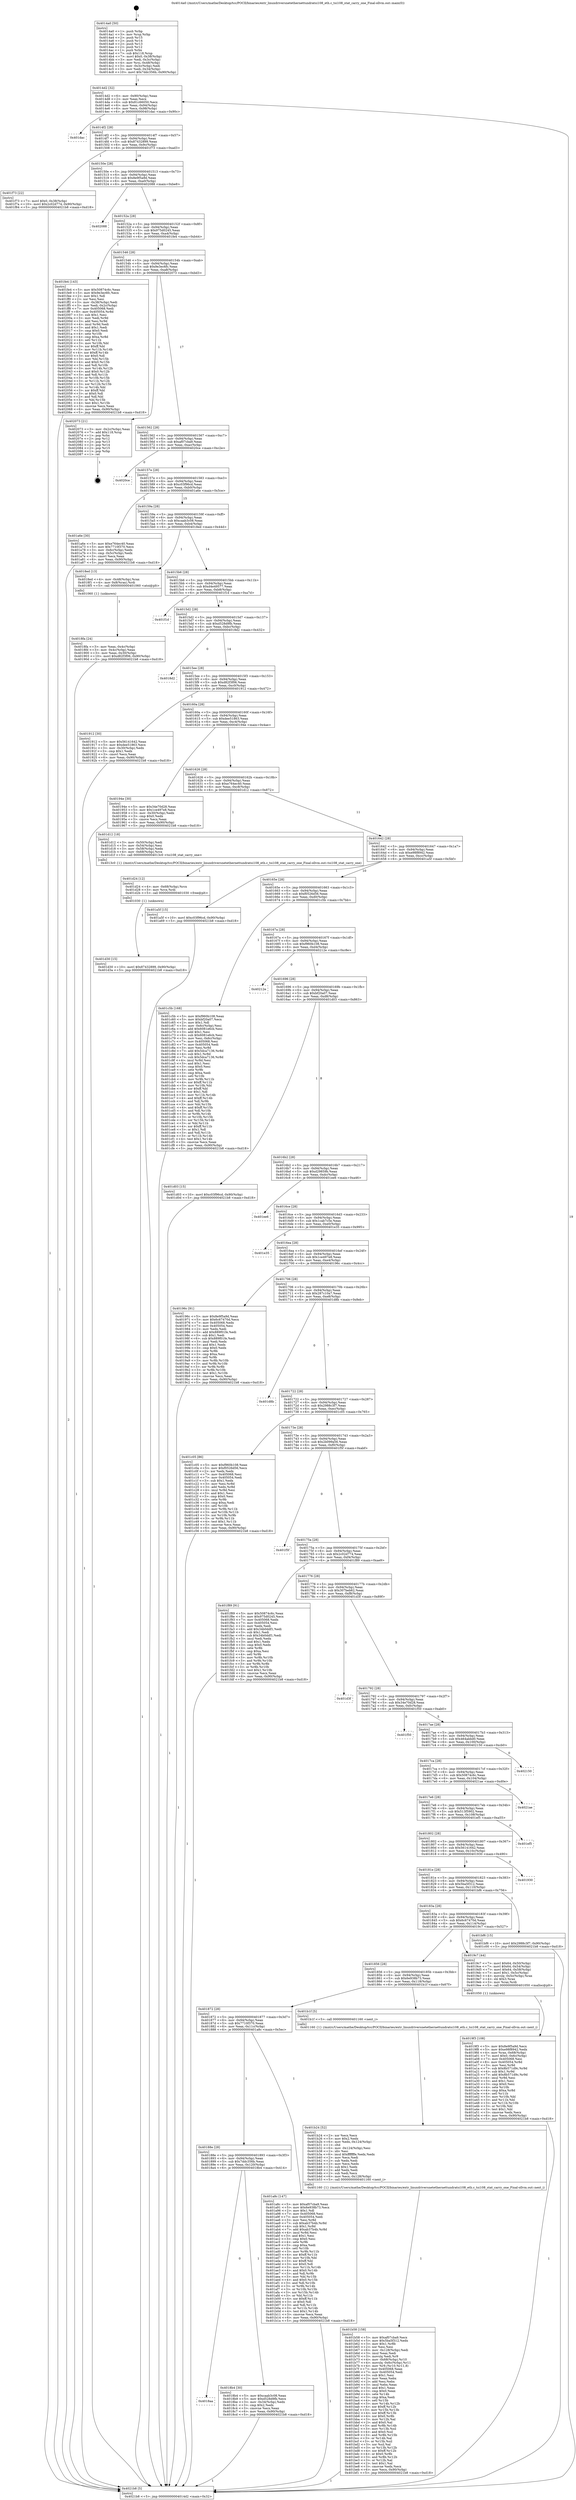 digraph "0x4014a0" {
  label = "0x4014a0 (/mnt/c/Users/mathe/Desktop/tcc/POCII/binaries/extr_linuxdriversnetethernettundratsi108_eth.c_tsi108_stat_carry_one_Final-ollvm.out::main(0))"
  labelloc = "t"
  node[shape=record]

  Entry [label="",width=0.3,height=0.3,shape=circle,fillcolor=black,style=filled]
  "0x4014d2" [label="{
     0x4014d2 [32]\l
     | [instrs]\l
     &nbsp;&nbsp;0x4014d2 \<+6\>: mov -0x90(%rbp),%eax\l
     &nbsp;&nbsp;0x4014d8 \<+2\>: mov %eax,%ecx\l
     &nbsp;&nbsp;0x4014da \<+6\>: sub $0x81c66050,%ecx\l
     &nbsp;&nbsp;0x4014e0 \<+6\>: mov %eax,-0x94(%rbp)\l
     &nbsp;&nbsp;0x4014e6 \<+6\>: mov %ecx,-0x98(%rbp)\l
     &nbsp;&nbsp;0x4014ec \<+6\>: je 0000000000401dac \<main+0x90c\>\l
  }"]
  "0x401dac" [label="{
     0x401dac\l
  }", style=dashed]
  "0x4014f2" [label="{
     0x4014f2 [28]\l
     | [instrs]\l
     &nbsp;&nbsp;0x4014f2 \<+5\>: jmp 00000000004014f7 \<main+0x57\>\l
     &nbsp;&nbsp;0x4014f7 \<+6\>: mov -0x94(%rbp),%eax\l
     &nbsp;&nbsp;0x4014fd \<+5\>: sub $0x87432899,%eax\l
     &nbsp;&nbsp;0x401502 \<+6\>: mov %eax,-0x9c(%rbp)\l
     &nbsp;&nbsp;0x401508 \<+6\>: je 0000000000401f73 \<main+0xad3\>\l
  }"]
  Exit [label="",width=0.3,height=0.3,shape=circle,fillcolor=black,style=filled,peripheries=2]
  "0x401f73" [label="{
     0x401f73 [22]\l
     | [instrs]\l
     &nbsp;&nbsp;0x401f73 \<+7\>: movl $0x0,-0x38(%rbp)\l
     &nbsp;&nbsp;0x401f7a \<+10\>: movl $0x2c02d774,-0x90(%rbp)\l
     &nbsp;&nbsp;0x401f84 \<+5\>: jmp 00000000004021b8 \<main+0xd18\>\l
  }"]
  "0x40150e" [label="{
     0x40150e [28]\l
     | [instrs]\l
     &nbsp;&nbsp;0x40150e \<+5\>: jmp 0000000000401513 \<main+0x73\>\l
     &nbsp;&nbsp;0x401513 \<+6\>: mov -0x94(%rbp),%eax\l
     &nbsp;&nbsp;0x401519 \<+5\>: sub $0x8e9f5a9d,%eax\l
     &nbsp;&nbsp;0x40151e \<+6\>: mov %eax,-0xa0(%rbp)\l
     &nbsp;&nbsp;0x401524 \<+6\>: je 0000000000402088 \<main+0xbe8\>\l
  }"]
  "0x401d30" [label="{
     0x401d30 [15]\l
     | [instrs]\l
     &nbsp;&nbsp;0x401d30 \<+10\>: movl $0x87432899,-0x90(%rbp)\l
     &nbsp;&nbsp;0x401d3a \<+5\>: jmp 00000000004021b8 \<main+0xd18\>\l
  }"]
  "0x402088" [label="{
     0x402088\l
  }", style=dashed]
  "0x40152a" [label="{
     0x40152a [28]\l
     | [instrs]\l
     &nbsp;&nbsp;0x40152a \<+5\>: jmp 000000000040152f \<main+0x8f\>\l
     &nbsp;&nbsp;0x40152f \<+6\>: mov -0x94(%rbp),%eax\l
     &nbsp;&nbsp;0x401535 \<+5\>: sub $0x975d0245,%eax\l
     &nbsp;&nbsp;0x40153a \<+6\>: mov %eax,-0xa4(%rbp)\l
     &nbsp;&nbsp;0x401540 \<+6\>: je 0000000000401fe4 \<main+0xb44\>\l
  }"]
  "0x401d24" [label="{
     0x401d24 [12]\l
     | [instrs]\l
     &nbsp;&nbsp;0x401d24 \<+4\>: mov -0x68(%rbp),%rcx\l
     &nbsp;&nbsp;0x401d28 \<+3\>: mov %rcx,%rdi\l
     &nbsp;&nbsp;0x401d2b \<+5\>: call 0000000000401030 \<free@plt\>\l
     | [calls]\l
     &nbsp;&nbsp;0x401030 \{1\} (unknown)\l
  }"]
  "0x401fe4" [label="{
     0x401fe4 [143]\l
     | [instrs]\l
     &nbsp;&nbsp;0x401fe4 \<+5\>: mov $0x50874c6c,%eax\l
     &nbsp;&nbsp;0x401fe9 \<+5\>: mov $0x9e3ec6fc,%ecx\l
     &nbsp;&nbsp;0x401fee \<+2\>: mov $0x1,%dl\l
     &nbsp;&nbsp;0x401ff0 \<+2\>: xor %esi,%esi\l
     &nbsp;&nbsp;0x401ff2 \<+3\>: mov -0x38(%rbp),%edi\l
     &nbsp;&nbsp;0x401ff5 \<+3\>: mov %edi,-0x2c(%rbp)\l
     &nbsp;&nbsp;0x401ff8 \<+7\>: mov 0x405068,%edi\l
     &nbsp;&nbsp;0x401fff \<+8\>: mov 0x405054,%r8d\l
     &nbsp;&nbsp;0x402007 \<+3\>: sub $0x1,%esi\l
     &nbsp;&nbsp;0x40200a \<+3\>: mov %edi,%r9d\l
     &nbsp;&nbsp;0x40200d \<+3\>: add %esi,%r9d\l
     &nbsp;&nbsp;0x402010 \<+4\>: imul %r9d,%edi\l
     &nbsp;&nbsp;0x402014 \<+3\>: and $0x1,%edi\l
     &nbsp;&nbsp;0x402017 \<+3\>: cmp $0x0,%edi\l
     &nbsp;&nbsp;0x40201a \<+4\>: sete %r10b\l
     &nbsp;&nbsp;0x40201e \<+4\>: cmp $0xa,%r8d\l
     &nbsp;&nbsp;0x402022 \<+4\>: setl %r11b\l
     &nbsp;&nbsp;0x402026 \<+3\>: mov %r10b,%bl\l
     &nbsp;&nbsp;0x402029 \<+3\>: xor $0xff,%bl\l
     &nbsp;&nbsp;0x40202c \<+3\>: mov %r11b,%r14b\l
     &nbsp;&nbsp;0x40202f \<+4\>: xor $0xff,%r14b\l
     &nbsp;&nbsp;0x402033 \<+3\>: xor $0x0,%dl\l
     &nbsp;&nbsp;0x402036 \<+3\>: mov %bl,%r15b\l
     &nbsp;&nbsp;0x402039 \<+4\>: and $0x0,%r15b\l
     &nbsp;&nbsp;0x40203d \<+3\>: and %dl,%r10b\l
     &nbsp;&nbsp;0x402040 \<+3\>: mov %r14b,%r12b\l
     &nbsp;&nbsp;0x402043 \<+4\>: and $0x0,%r12b\l
     &nbsp;&nbsp;0x402047 \<+3\>: and %dl,%r11b\l
     &nbsp;&nbsp;0x40204a \<+3\>: or %r10b,%r15b\l
     &nbsp;&nbsp;0x40204d \<+3\>: or %r11b,%r12b\l
     &nbsp;&nbsp;0x402050 \<+3\>: xor %r12b,%r15b\l
     &nbsp;&nbsp;0x402053 \<+3\>: or %r14b,%bl\l
     &nbsp;&nbsp;0x402056 \<+3\>: xor $0xff,%bl\l
     &nbsp;&nbsp;0x402059 \<+3\>: or $0x0,%dl\l
     &nbsp;&nbsp;0x40205c \<+2\>: and %dl,%bl\l
     &nbsp;&nbsp;0x40205e \<+3\>: or %bl,%r15b\l
     &nbsp;&nbsp;0x402061 \<+4\>: test $0x1,%r15b\l
     &nbsp;&nbsp;0x402065 \<+3\>: cmovne %ecx,%eax\l
     &nbsp;&nbsp;0x402068 \<+6\>: mov %eax,-0x90(%rbp)\l
     &nbsp;&nbsp;0x40206e \<+5\>: jmp 00000000004021b8 \<main+0xd18\>\l
  }"]
  "0x401546" [label="{
     0x401546 [28]\l
     | [instrs]\l
     &nbsp;&nbsp;0x401546 \<+5\>: jmp 000000000040154b \<main+0xab\>\l
     &nbsp;&nbsp;0x40154b \<+6\>: mov -0x94(%rbp),%eax\l
     &nbsp;&nbsp;0x401551 \<+5\>: sub $0x9e3ec6fc,%eax\l
     &nbsp;&nbsp;0x401556 \<+6\>: mov %eax,-0xa8(%rbp)\l
     &nbsp;&nbsp;0x40155c \<+6\>: je 0000000000402073 \<main+0xbd3\>\l
  }"]
  "0x401b58" [label="{
     0x401b58 [158]\l
     | [instrs]\l
     &nbsp;&nbsp;0x401b58 \<+5\>: mov $0xaf07cba9,%ecx\l
     &nbsp;&nbsp;0x401b5d \<+5\>: mov $0x5ba5f312,%edx\l
     &nbsp;&nbsp;0x401b62 \<+3\>: mov $0x1,%r8b\l
     &nbsp;&nbsp;0x401b65 \<+2\>: xor %esi,%esi\l
     &nbsp;&nbsp;0x401b67 \<+6\>: mov -0x128(%rbp),%edi\l
     &nbsp;&nbsp;0x401b6d \<+3\>: imul %eax,%edi\l
     &nbsp;&nbsp;0x401b70 \<+3\>: movslq %edi,%r9\l
     &nbsp;&nbsp;0x401b73 \<+4\>: mov -0x68(%rbp),%r10\l
     &nbsp;&nbsp;0x401b77 \<+4\>: movslq -0x6c(%rbp),%r11\l
     &nbsp;&nbsp;0x401b7b \<+4\>: mov %r9,(%r10,%r11,8)\l
     &nbsp;&nbsp;0x401b7f \<+7\>: mov 0x405068,%eax\l
     &nbsp;&nbsp;0x401b86 \<+7\>: mov 0x405054,%edi\l
     &nbsp;&nbsp;0x401b8d \<+3\>: sub $0x1,%esi\l
     &nbsp;&nbsp;0x401b90 \<+2\>: mov %eax,%ebx\l
     &nbsp;&nbsp;0x401b92 \<+2\>: add %esi,%ebx\l
     &nbsp;&nbsp;0x401b94 \<+3\>: imul %ebx,%eax\l
     &nbsp;&nbsp;0x401b97 \<+3\>: and $0x1,%eax\l
     &nbsp;&nbsp;0x401b9a \<+3\>: cmp $0x0,%eax\l
     &nbsp;&nbsp;0x401b9d \<+4\>: sete %r14b\l
     &nbsp;&nbsp;0x401ba1 \<+3\>: cmp $0xa,%edi\l
     &nbsp;&nbsp;0x401ba4 \<+4\>: setl %r15b\l
     &nbsp;&nbsp;0x401ba8 \<+3\>: mov %r14b,%r12b\l
     &nbsp;&nbsp;0x401bab \<+4\>: xor $0xff,%r12b\l
     &nbsp;&nbsp;0x401baf \<+3\>: mov %r15b,%r13b\l
     &nbsp;&nbsp;0x401bb2 \<+4\>: xor $0xff,%r13b\l
     &nbsp;&nbsp;0x401bb6 \<+4\>: xor $0x0,%r8b\l
     &nbsp;&nbsp;0x401bba \<+3\>: mov %r12b,%al\l
     &nbsp;&nbsp;0x401bbd \<+2\>: and $0x0,%al\l
     &nbsp;&nbsp;0x401bbf \<+3\>: and %r8b,%r14b\l
     &nbsp;&nbsp;0x401bc2 \<+3\>: mov %r13b,%sil\l
     &nbsp;&nbsp;0x401bc5 \<+4\>: and $0x0,%sil\l
     &nbsp;&nbsp;0x401bc9 \<+3\>: and %r8b,%r15b\l
     &nbsp;&nbsp;0x401bcc \<+3\>: or %r14b,%al\l
     &nbsp;&nbsp;0x401bcf \<+3\>: or %r15b,%sil\l
     &nbsp;&nbsp;0x401bd2 \<+3\>: xor %sil,%al\l
     &nbsp;&nbsp;0x401bd5 \<+3\>: or %r13b,%r12b\l
     &nbsp;&nbsp;0x401bd8 \<+4\>: xor $0xff,%r12b\l
     &nbsp;&nbsp;0x401bdc \<+4\>: or $0x0,%r8b\l
     &nbsp;&nbsp;0x401be0 \<+3\>: and %r8b,%r12b\l
     &nbsp;&nbsp;0x401be3 \<+3\>: or %r12b,%al\l
     &nbsp;&nbsp;0x401be6 \<+2\>: test $0x1,%al\l
     &nbsp;&nbsp;0x401be8 \<+3\>: cmovne %edx,%ecx\l
     &nbsp;&nbsp;0x401beb \<+6\>: mov %ecx,-0x90(%rbp)\l
     &nbsp;&nbsp;0x401bf1 \<+5\>: jmp 00000000004021b8 \<main+0xd18\>\l
  }"]
  "0x402073" [label="{
     0x402073 [21]\l
     | [instrs]\l
     &nbsp;&nbsp;0x402073 \<+3\>: mov -0x2c(%rbp),%eax\l
     &nbsp;&nbsp;0x402076 \<+7\>: add $0x118,%rsp\l
     &nbsp;&nbsp;0x40207d \<+1\>: pop %rbx\l
     &nbsp;&nbsp;0x40207e \<+2\>: pop %r12\l
     &nbsp;&nbsp;0x402080 \<+2\>: pop %r13\l
     &nbsp;&nbsp;0x402082 \<+2\>: pop %r14\l
     &nbsp;&nbsp;0x402084 \<+2\>: pop %r15\l
     &nbsp;&nbsp;0x402086 \<+1\>: pop %rbp\l
     &nbsp;&nbsp;0x402087 \<+1\>: ret\l
  }"]
  "0x401562" [label="{
     0x401562 [28]\l
     | [instrs]\l
     &nbsp;&nbsp;0x401562 \<+5\>: jmp 0000000000401567 \<main+0xc7\>\l
     &nbsp;&nbsp;0x401567 \<+6\>: mov -0x94(%rbp),%eax\l
     &nbsp;&nbsp;0x40156d \<+5\>: sub $0xaf07cba9,%eax\l
     &nbsp;&nbsp;0x401572 \<+6\>: mov %eax,-0xac(%rbp)\l
     &nbsp;&nbsp;0x401578 \<+6\>: je 00000000004020ce \<main+0xc2e\>\l
  }"]
  "0x401b24" [label="{
     0x401b24 [52]\l
     | [instrs]\l
     &nbsp;&nbsp;0x401b24 \<+2\>: xor %ecx,%ecx\l
     &nbsp;&nbsp;0x401b26 \<+5\>: mov $0x2,%edx\l
     &nbsp;&nbsp;0x401b2b \<+6\>: mov %edx,-0x124(%rbp)\l
     &nbsp;&nbsp;0x401b31 \<+1\>: cltd\l
     &nbsp;&nbsp;0x401b32 \<+6\>: mov -0x124(%rbp),%esi\l
     &nbsp;&nbsp;0x401b38 \<+2\>: idiv %esi\l
     &nbsp;&nbsp;0x401b3a \<+6\>: imul $0xfffffffe,%edx,%edx\l
     &nbsp;&nbsp;0x401b40 \<+2\>: mov %ecx,%edi\l
     &nbsp;&nbsp;0x401b42 \<+2\>: sub %edx,%edi\l
     &nbsp;&nbsp;0x401b44 \<+2\>: mov %ecx,%edx\l
     &nbsp;&nbsp;0x401b46 \<+3\>: sub $0x1,%edx\l
     &nbsp;&nbsp;0x401b49 \<+2\>: add %edx,%edi\l
     &nbsp;&nbsp;0x401b4b \<+2\>: sub %edi,%ecx\l
     &nbsp;&nbsp;0x401b4d \<+6\>: mov %ecx,-0x128(%rbp)\l
     &nbsp;&nbsp;0x401b53 \<+5\>: call 0000000000401160 \<next_i\>\l
     | [calls]\l
     &nbsp;&nbsp;0x401160 \{1\} (/mnt/c/Users/mathe/Desktop/tcc/POCII/binaries/extr_linuxdriversnetethernettundratsi108_eth.c_tsi108_stat_carry_one_Final-ollvm.out::next_i)\l
  }"]
  "0x4020ce" [label="{
     0x4020ce\l
  }", style=dashed]
  "0x40157e" [label="{
     0x40157e [28]\l
     | [instrs]\l
     &nbsp;&nbsp;0x40157e \<+5\>: jmp 0000000000401583 \<main+0xe3\>\l
     &nbsp;&nbsp;0x401583 \<+6\>: mov -0x94(%rbp),%eax\l
     &nbsp;&nbsp;0x401589 \<+5\>: sub $0xc03f96cd,%eax\l
     &nbsp;&nbsp;0x40158e \<+6\>: mov %eax,-0xb0(%rbp)\l
     &nbsp;&nbsp;0x401594 \<+6\>: je 0000000000401a6e \<main+0x5ce\>\l
  }"]
  "0x4019f3" [label="{
     0x4019f3 [108]\l
     | [instrs]\l
     &nbsp;&nbsp;0x4019f3 \<+5\>: mov $0x8e9f5a9d,%ecx\l
     &nbsp;&nbsp;0x4019f8 \<+5\>: mov $0xe98f8942,%edx\l
     &nbsp;&nbsp;0x4019fd \<+4\>: mov %rax,-0x68(%rbp)\l
     &nbsp;&nbsp;0x401a01 \<+7\>: movl $0x0,-0x6c(%rbp)\l
     &nbsp;&nbsp;0x401a08 \<+7\>: mov 0x405068,%esi\l
     &nbsp;&nbsp;0x401a0f \<+8\>: mov 0x405054,%r8d\l
     &nbsp;&nbsp;0x401a17 \<+3\>: mov %esi,%r9d\l
     &nbsp;&nbsp;0x401a1a \<+7\>: sub $0x8b571d9c,%r9d\l
     &nbsp;&nbsp;0x401a21 \<+4\>: sub $0x1,%r9d\l
     &nbsp;&nbsp;0x401a25 \<+7\>: add $0x8b571d9c,%r9d\l
     &nbsp;&nbsp;0x401a2c \<+4\>: imul %r9d,%esi\l
     &nbsp;&nbsp;0x401a30 \<+3\>: and $0x1,%esi\l
     &nbsp;&nbsp;0x401a33 \<+3\>: cmp $0x0,%esi\l
     &nbsp;&nbsp;0x401a36 \<+4\>: sete %r10b\l
     &nbsp;&nbsp;0x401a3a \<+4\>: cmp $0xa,%r8d\l
     &nbsp;&nbsp;0x401a3e \<+4\>: setl %r11b\l
     &nbsp;&nbsp;0x401a42 \<+3\>: mov %r10b,%bl\l
     &nbsp;&nbsp;0x401a45 \<+3\>: and %r11b,%bl\l
     &nbsp;&nbsp;0x401a48 \<+3\>: xor %r11b,%r10b\l
     &nbsp;&nbsp;0x401a4b \<+3\>: or %r10b,%bl\l
     &nbsp;&nbsp;0x401a4e \<+3\>: test $0x1,%bl\l
     &nbsp;&nbsp;0x401a51 \<+3\>: cmovne %edx,%ecx\l
     &nbsp;&nbsp;0x401a54 \<+6\>: mov %ecx,-0x90(%rbp)\l
     &nbsp;&nbsp;0x401a5a \<+5\>: jmp 00000000004021b8 \<main+0xd18\>\l
  }"]
  "0x401a6e" [label="{
     0x401a6e [30]\l
     | [instrs]\l
     &nbsp;&nbsp;0x401a6e \<+5\>: mov $0xe764ec40,%eax\l
     &nbsp;&nbsp;0x401a73 \<+5\>: mov $0x7710f370,%ecx\l
     &nbsp;&nbsp;0x401a78 \<+3\>: mov -0x6c(%rbp),%edx\l
     &nbsp;&nbsp;0x401a7b \<+3\>: cmp -0x5c(%rbp),%edx\l
     &nbsp;&nbsp;0x401a7e \<+3\>: cmovl %ecx,%eax\l
     &nbsp;&nbsp;0x401a81 \<+6\>: mov %eax,-0x90(%rbp)\l
     &nbsp;&nbsp;0x401a87 \<+5\>: jmp 00000000004021b8 \<main+0xd18\>\l
  }"]
  "0x40159a" [label="{
     0x40159a [28]\l
     | [instrs]\l
     &nbsp;&nbsp;0x40159a \<+5\>: jmp 000000000040159f \<main+0xff\>\l
     &nbsp;&nbsp;0x40159f \<+6\>: mov -0x94(%rbp),%eax\l
     &nbsp;&nbsp;0x4015a5 \<+5\>: sub $0xcaab3c08,%eax\l
     &nbsp;&nbsp;0x4015aa \<+6\>: mov %eax,-0xb4(%rbp)\l
     &nbsp;&nbsp;0x4015b0 \<+6\>: je 00000000004018ed \<main+0x44d\>\l
  }"]
  "0x4018fa" [label="{
     0x4018fa [24]\l
     | [instrs]\l
     &nbsp;&nbsp;0x4018fa \<+3\>: mov %eax,-0x4c(%rbp)\l
     &nbsp;&nbsp;0x4018fd \<+3\>: mov -0x4c(%rbp),%eax\l
     &nbsp;&nbsp;0x401900 \<+3\>: mov %eax,-0x30(%rbp)\l
     &nbsp;&nbsp;0x401903 \<+10\>: movl $0xd82f3f06,-0x90(%rbp)\l
     &nbsp;&nbsp;0x40190d \<+5\>: jmp 00000000004021b8 \<main+0xd18\>\l
  }"]
  "0x4018ed" [label="{
     0x4018ed [13]\l
     | [instrs]\l
     &nbsp;&nbsp;0x4018ed \<+4\>: mov -0x48(%rbp),%rax\l
     &nbsp;&nbsp;0x4018f1 \<+4\>: mov 0x8(%rax),%rdi\l
     &nbsp;&nbsp;0x4018f5 \<+5\>: call 0000000000401060 \<atoi@plt\>\l
     | [calls]\l
     &nbsp;&nbsp;0x401060 \{1\} (unknown)\l
  }"]
  "0x4015b6" [label="{
     0x4015b6 [28]\l
     | [instrs]\l
     &nbsp;&nbsp;0x4015b6 \<+5\>: jmp 00000000004015bb \<main+0x11b\>\l
     &nbsp;&nbsp;0x4015bb \<+6\>: mov -0x94(%rbp),%eax\l
     &nbsp;&nbsp;0x4015c1 \<+5\>: sub $0xd4e49577,%eax\l
     &nbsp;&nbsp;0x4015c6 \<+6\>: mov %eax,-0xb8(%rbp)\l
     &nbsp;&nbsp;0x4015cc \<+6\>: je 0000000000401f1d \<main+0xa7d\>\l
  }"]
  "0x4014a0" [label="{
     0x4014a0 [50]\l
     | [instrs]\l
     &nbsp;&nbsp;0x4014a0 \<+1\>: push %rbp\l
     &nbsp;&nbsp;0x4014a1 \<+3\>: mov %rsp,%rbp\l
     &nbsp;&nbsp;0x4014a4 \<+2\>: push %r15\l
     &nbsp;&nbsp;0x4014a6 \<+2\>: push %r14\l
     &nbsp;&nbsp;0x4014a8 \<+2\>: push %r13\l
     &nbsp;&nbsp;0x4014aa \<+2\>: push %r12\l
     &nbsp;&nbsp;0x4014ac \<+1\>: push %rbx\l
     &nbsp;&nbsp;0x4014ad \<+7\>: sub $0x118,%rsp\l
     &nbsp;&nbsp;0x4014b4 \<+7\>: movl $0x0,-0x38(%rbp)\l
     &nbsp;&nbsp;0x4014bb \<+3\>: mov %edi,-0x3c(%rbp)\l
     &nbsp;&nbsp;0x4014be \<+4\>: mov %rsi,-0x48(%rbp)\l
     &nbsp;&nbsp;0x4014c2 \<+3\>: mov -0x3c(%rbp),%edi\l
     &nbsp;&nbsp;0x4014c5 \<+3\>: mov %edi,-0x34(%rbp)\l
     &nbsp;&nbsp;0x4014c8 \<+10\>: movl $0x7ddc356b,-0x90(%rbp)\l
  }"]
  "0x401f1d" [label="{
     0x401f1d\l
  }", style=dashed]
  "0x4015d2" [label="{
     0x4015d2 [28]\l
     | [instrs]\l
     &nbsp;&nbsp;0x4015d2 \<+5\>: jmp 00000000004015d7 \<main+0x137\>\l
     &nbsp;&nbsp;0x4015d7 \<+6\>: mov -0x94(%rbp),%eax\l
     &nbsp;&nbsp;0x4015dd \<+5\>: sub $0xd528d9fb,%eax\l
     &nbsp;&nbsp;0x4015e2 \<+6\>: mov %eax,-0xbc(%rbp)\l
     &nbsp;&nbsp;0x4015e8 \<+6\>: je 00000000004018d2 \<main+0x432\>\l
  }"]
  "0x4021b8" [label="{
     0x4021b8 [5]\l
     | [instrs]\l
     &nbsp;&nbsp;0x4021b8 \<+5\>: jmp 00000000004014d2 \<main+0x32\>\l
  }"]
  "0x4018d2" [label="{
     0x4018d2\l
  }", style=dashed]
  "0x4015ee" [label="{
     0x4015ee [28]\l
     | [instrs]\l
     &nbsp;&nbsp;0x4015ee \<+5\>: jmp 00000000004015f3 \<main+0x153\>\l
     &nbsp;&nbsp;0x4015f3 \<+6\>: mov -0x94(%rbp),%eax\l
     &nbsp;&nbsp;0x4015f9 \<+5\>: sub $0xd82f3f06,%eax\l
     &nbsp;&nbsp;0x4015fe \<+6\>: mov %eax,-0xc0(%rbp)\l
     &nbsp;&nbsp;0x401604 \<+6\>: je 0000000000401912 \<main+0x472\>\l
  }"]
  "0x4018aa" [label="{
     0x4018aa\l
  }", style=dashed]
  "0x401912" [label="{
     0x401912 [30]\l
     | [instrs]\l
     &nbsp;&nbsp;0x401912 \<+5\>: mov $0x56141642,%eax\l
     &nbsp;&nbsp;0x401917 \<+5\>: mov $0xdee51863,%ecx\l
     &nbsp;&nbsp;0x40191c \<+3\>: mov -0x30(%rbp),%edx\l
     &nbsp;&nbsp;0x40191f \<+3\>: cmp $0x1,%edx\l
     &nbsp;&nbsp;0x401922 \<+3\>: cmovl %ecx,%eax\l
     &nbsp;&nbsp;0x401925 \<+6\>: mov %eax,-0x90(%rbp)\l
     &nbsp;&nbsp;0x40192b \<+5\>: jmp 00000000004021b8 \<main+0xd18\>\l
  }"]
  "0x40160a" [label="{
     0x40160a [28]\l
     | [instrs]\l
     &nbsp;&nbsp;0x40160a \<+5\>: jmp 000000000040160f \<main+0x16f\>\l
     &nbsp;&nbsp;0x40160f \<+6\>: mov -0x94(%rbp),%eax\l
     &nbsp;&nbsp;0x401615 \<+5\>: sub $0xdee51863,%eax\l
     &nbsp;&nbsp;0x40161a \<+6\>: mov %eax,-0xc4(%rbp)\l
     &nbsp;&nbsp;0x401620 \<+6\>: je 000000000040194e \<main+0x4ae\>\l
  }"]
  "0x4018b4" [label="{
     0x4018b4 [30]\l
     | [instrs]\l
     &nbsp;&nbsp;0x4018b4 \<+5\>: mov $0xcaab3c08,%eax\l
     &nbsp;&nbsp;0x4018b9 \<+5\>: mov $0xd528d9fb,%ecx\l
     &nbsp;&nbsp;0x4018be \<+3\>: mov -0x34(%rbp),%edx\l
     &nbsp;&nbsp;0x4018c1 \<+3\>: cmp $0x2,%edx\l
     &nbsp;&nbsp;0x4018c4 \<+3\>: cmovne %ecx,%eax\l
     &nbsp;&nbsp;0x4018c7 \<+6\>: mov %eax,-0x90(%rbp)\l
     &nbsp;&nbsp;0x4018cd \<+5\>: jmp 00000000004021b8 \<main+0xd18\>\l
  }"]
  "0x40194e" [label="{
     0x40194e [30]\l
     | [instrs]\l
     &nbsp;&nbsp;0x40194e \<+5\>: mov $0x34e70d28,%eax\l
     &nbsp;&nbsp;0x401953 \<+5\>: mov $0x1ce497e8,%ecx\l
     &nbsp;&nbsp;0x401958 \<+3\>: mov -0x30(%rbp),%edx\l
     &nbsp;&nbsp;0x40195b \<+3\>: cmp $0x0,%edx\l
     &nbsp;&nbsp;0x40195e \<+3\>: cmove %ecx,%eax\l
     &nbsp;&nbsp;0x401961 \<+6\>: mov %eax,-0x90(%rbp)\l
     &nbsp;&nbsp;0x401967 \<+5\>: jmp 00000000004021b8 \<main+0xd18\>\l
  }"]
  "0x401626" [label="{
     0x401626 [28]\l
     | [instrs]\l
     &nbsp;&nbsp;0x401626 \<+5\>: jmp 000000000040162b \<main+0x18b\>\l
     &nbsp;&nbsp;0x40162b \<+6\>: mov -0x94(%rbp),%eax\l
     &nbsp;&nbsp;0x401631 \<+5\>: sub $0xe764ec40,%eax\l
     &nbsp;&nbsp;0x401636 \<+6\>: mov %eax,-0xc8(%rbp)\l
     &nbsp;&nbsp;0x40163c \<+6\>: je 0000000000401d12 \<main+0x872\>\l
  }"]
  "0x40188e" [label="{
     0x40188e [28]\l
     | [instrs]\l
     &nbsp;&nbsp;0x40188e \<+5\>: jmp 0000000000401893 \<main+0x3f3\>\l
     &nbsp;&nbsp;0x401893 \<+6\>: mov -0x94(%rbp),%eax\l
     &nbsp;&nbsp;0x401899 \<+5\>: sub $0x7ddc356b,%eax\l
     &nbsp;&nbsp;0x40189e \<+6\>: mov %eax,-0x120(%rbp)\l
     &nbsp;&nbsp;0x4018a4 \<+6\>: je 00000000004018b4 \<main+0x414\>\l
  }"]
  "0x401d12" [label="{
     0x401d12 [18]\l
     | [instrs]\l
     &nbsp;&nbsp;0x401d12 \<+3\>: mov -0x50(%rbp),%edi\l
     &nbsp;&nbsp;0x401d15 \<+3\>: mov -0x54(%rbp),%esi\l
     &nbsp;&nbsp;0x401d18 \<+3\>: mov -0x58(%rbp),%edx\l
     &nbsp;&nbsp;0x401d1b \<+4\>: mov -0x68(%rbp),%rcx\l
     &nbsp;&nbsp;0x401d1f \<+5\>: call 00000000004013c0 \<tsi108_stat_carry_one\>\l
     | [calls]\l
     &nbsp;&nbsp;0x4013c0 \{1\} (/mnt/c/Users/mathe/Desktop/tcc/POCII/binaries/extr_linuxdriversnetethernettundratsi108_eth.c_tsi108_stat_carry_one_Final-ollvm.out::tsi108_stat_carry_one)\l
  }"]
  "0x401642" [label="{
     0x401642 [28]\l
     | [instrs]\l
     &nbsp;&nbsp;0x401642 \<+5\>: jmp 0000000000401647 \<main+0x1a7\>\l
     &nbsp;&nbsp;0x401647 \<+6\>: mov -0x94(%rbp),%eax\l
     &nbsp;&nbsp;0x40164d \<+5\>: sub $0xe98f8942,%eax\l
     &nbsp;&nbsp;0x401652 \<+6\>: mov %eax,-0xcc(%rbp)\l
     &nbsp;&nbsp;0x401658 \<+6\>: je 0000000000401a5f \<main+0x5bf\>\l
  }"]
  "0x401a8c" [label="{
     0x401a8c [147]\l
     | [instrs]\l
     &nbsp;&nbsp;0x401a8c \<+5\>: mov $0xaf07cba9,%eax\l
     &nbsp;&nbsp;0x401a91 \<+5\>: mov $0x6e938b73,%ecx\l
     &nbsp;&nbsp;0x401a96 \<+2\>: mov $0x1,%dl\l
     &nbsp;&nbsp;0x401a98 \<+7\>: mov 0x405068,%esi\l
     &nbsp;&nbsp;0x401a9f \<+7\>: mov 0x405054,%edi\l
     &nbsp;&nbsp;0x401aa6 \<+3\>: mov %esi,%r8d\l
     &nbsp;&nbsp;0x401aa9 \<+7\>: sub $0xab37b4b,%r8d\l
     &nbsp;&nbsp;0x401ab0 \<+4\>: sub $0x1,%r8d\l
     &nbsp;&nbsp;0x401ab4 \<+7\>: add $0xab37b4b,%r8d\l
     &nbsp;&nbsp;0x401abb \<+4\>: imul %r8d,%esi\l
     &nbsp;&nbsp;0x401abf \<+3\>: and $0x1,%esi\l
     &nbsp;&nbsp;0x401ac2 \<+3\>: cmp $0x0,%esi\l
     &nbsp;&nbsp;0x401ac5 \<+4\>: sete %r9b\l
     &nbsp;&nbsp;0x401ac9 \<+3\>: cmp $0xa,%edi\l
     &nbsp;&nbsp;0x401acc \<+4\>: setl %r10b\l
     &nbsp;&nbsp;0x401ad0 \<+3\>: mov %r9b,%r11b\l
     &nbsp;&nbsp;0x401ad3 \<+4\>: xor $0xff,%r11b\l
     &nbsp;&nbsp;0x401ad7 \<+3\>: mov %r10b,%bl\l
     &nbsp;&nbsp;0x401ada \<+3\>: xor $0xff,%bl\l
     &nbsp;&nbsp;0x401add \<+3\>: xor $0x0,%dl\l
     &nbsp;&nbsp;0x401ae0 \<+3\>: mov %r11b,%r14b\l
     &nbsp;&nbsp;0x401ae3 \<+4\>: and $0x0,%r14b\l
     &nbsp;&nbsp;0x401ae7 \<+3\>: and %dl,%r9b\l
     &nbsp;&nbsp;0x401aea \<+3\>: mov %bl,%r15b\l
     &nbsp;&nbsp;0x401aed \<+4\>: and $0x0,%r15b\l
     &nbsp;&nbsp;0x401af1 \<+3\>: and %dl,%r10b\l
     &nbsp;&nbsp;0x401af4 \<+3\>: or %r9b,%r14b\l
     &nbsp;&nbsp;0x401af7 \<+3\>: or %r10b,%r15b\l
     &nbsp;&nbsp;0x401afa \<+3\>: xor %r15b,%r14b\l
     &nbsp;&nbsp;0x401afd \<+3\>: or %bl,%r11b\l
     &nbsp;&nbsp;0x401b00 \<+4\>: xor $0xff,%r11b\l
     &nbsp;&nbsp;0x401b04 \<+3\>: or $0x0,%dl\l
     &nbsp;&nbsp;0x401b07 \<+3\>: and %dl,%r11b\l
     &nbsp;&nbsp;0x401b0a \<+3\>: or %r11b,%r14b\l
     &nbsp;&nbsp;0x401b0d \<+4\>: test $0x1,%r14b\l
     &nbsp;&nbsp;0x401b11 \<+3\>: cmovne %ecx,%eax\l
     &nbsp;&nbsp;0x401b14 \<+6\>: mov %eax,-0x90(%rbp)\l
     &nbsp;&nbsp;0x401b1a \<+5\>: jmp 00000000004021b8 \<main+0xd18\>\l
  }"]
  "0x401a5f" [label="{
     0x401a5f [15]\l
     | [instrs]\l
     &nbsp;&nbsp;0x401a5f \<+10\>: movl $0xc03f96cd,-0x90(%rbp)\l
     &nbsp;&nbsp;0x401a69 \<+5\>: jmp 00000000004021b8 \<main+0xd18\>\l
  }"]
  "0x40165e" [label="{
     0x40165e [28]\l
     | [instrs]\l
     &nbsp;&nbsp;0x40165e \<+5\>: jmp 0000000000401663 \<main+0x1c3\>\l
     &nbsp;&nbsp;0x401663 \<+6\>: mov -0x94(%rbp),%eax\l
     &nbsp;&nbsp;0x401669 \<+5\>: sub $0xf0526d56,%eax\l
     &nbsp;&nbsp;0x40166e \<+6\>: mov %eax,-0xd0(%rbp)\l
     &nbsp;&nbsp;0x401674 \<+6\>: je 0000000000401c5b \<main+0x7bb\>\l
  }"]
  "0x401872" [label="{
     0x401872 [28]\l
     | [instrs]\l
     &nbsp;&nbsp;0x401872 \<+5\>: jmp 0000000000401877 \<main+0x3d7\>\l
     &nbsp;&nbsp;0x401877 \<+6\>: mov -0x94(%rbp),%eax\l
     &nbsp;&nbsp;0x40187d \<+5\>: sub $0x7710f370,%eax\l
     &nbsp;&nbsp;0x401882 \<+6\>: mov %eax,-0x11c(%rbp)\l
     &nbsp;&nbsp;0x401888 \<+6\>: je 0000000000401a8c \<main+0x5ec\>\l
  }"]
  "0x401c5b" [label="{
     0x401c5b [168]\l
     | [instrs]\l
     &nbsp;&nbsp;0x401c5b \<+5\>: mov $0xf960b108,%eax\l
     &nbsp;&nbsp;0x401c60 \<+5\>: mov $0xbf20a07,%ecx\l
     &nbsp;&nbsp;0x401c65 \<+2\>: mov $0x1,%dl\l
     &nbsp;&nbsp;0x401c67 \<+3\>: mov -0x6c(%rbp),%esi\l
     &nbsp;&nbsp;0x401c6a \<+6\>: add $0x6081e6cb,%esi\l
     &nbsp;&nbsp;0x401c70 \<+3\>: add $0x1,%esi\l
     &nbsp;&nbsp;0x401c73 \<+6\>: sub $0x6081e6cb,%esi\l
     &nbsp;&nbsp;0x401c79 \<+3\>: mov %esi,-0x6c(%rbp)\l
     &nbsp;&nbsp;0x401c7c \<+7\>: mov 0x405068,%esi\l
     &nbsp;&nbsp;0x401c83 \<+7\>: mov 0x405054,%edi\l
     &nbsp;&nbsp;0x401c8a \<+3\>: mov %esi,%r8d\l
     &nbsp;&nbsp;0x401c8d \<+7\>: add $0x5dca7136,%r8d\l
     &nbsp;&nbsp;0x401c94 \<+4\>: sub $0x1,%r8d\l
     &nbsp;&nbsp;0x401c98 \<+7\>: sub $0x5dca7136,%r8d\l
     &nbsp;&nbsp;0x401c9f \<+4\>: imul %r8d,%esi\l
     &nbsp;&nbsp;0x401ca3 \<+3\>: and $0x1,%esi\l
     &nbsp;&nbsp;0x401ca6 \<+3\>: cmp $0x0,%esi\l
     &nbsp;&nbsp;0x401ca9 \<+4\>: sete %r9b\l
     &nbsp;&nbsp;0x401cad \<+3\>: cmp $0xa,%edi\l
     &nbsp;&nbsp;0x401cb0 \<+4\>: setl %r10b\l
     &nbsp;&nbsp;0x401cb4 \<+3\>: mov %r9b,%r11b\l
     &nbsp;&nbsp;0x401cb7 \<+4\>: xor $0xff,%r11b\l
     &nbsp;&nbsp;0x401cbb \<+3\>: mov %r10b,%bl\l
     &nbsp;&nbsp;0x401cbe \<+3\>: xor $0xff,%bl\l
     &nbsp;&nbsp;0x401cc1 \<+3\>: xor $0x1,%dl\l
     &nbsp;&nbsp;0x401cc4 \<+3\>: mov %r11b,%r14b\l
     &nbsp;&nbsp;0x401cc7 \<+4\>: and $0xff,%r14b\l
     &nbsp;&nbsp;0x401ccb \<+3\>: and %dl,%r9b\l
     &nbsp;&nbsp;0x401cce \<+3\>: mov %bl,%r15b\l
     &nbsp;&nbsp;0x401cd1 \<+4\>: and $0xff,%r15b\l
     &nbsp;&nbsp;0x401cd5 \<+3\>: and %dl,%r10b\l
     &nbsp;&nbsp;0x401cd8 \<+3\>: or %r9b,%r14b\l
     &nbsp;&nbsp;0x401cdb \<+3\>: or %r10b,%r15b\l
     &nbsp;&nbsp;0x401cde \<+3\>: xor %r15b,%r14b\l
     &nbsp;&nbsp;0x401ce1 \<+3\>: or %bl,%r11b\l
     &nbsp;&nbsp;0x401ce4 \<+4\>: xor $0xff,%r11b\l
     &nbsp;&nbsp;0x401ce8 \<+3\>: or $0x1,%dl\l
     &nbsp;&nbsp;0x401ceb \<+3\>: and %dl,%r11b\l
     &nbsp;&nbsp;0x401cee \<+3\>: or %r11b,%r14b\l
     &nbsp;&nbsp;0x401cf1 \<+4\>: test $0x1,%r14b\l
     &nbsp;&nbsp;0x401cf5 \<+3\>: cmovne %ecx,%eax\l
     &nbsp;&nbsp;0x401cf8 \<+6\>: mov %eax,-0x90(%rbp)\l
     &nbsp;&nbsp;0x401cfe \<+5\>: jmp 00000000004021b8 \<main+0xd18\>\l
  }"]
  "0x40167a" [label="{
     0x40167a [28]\l
     | [instrs]\l
     &nbsp;&nbsp;0x40167a \<+5\>: jmp 000000000040167f \<main+0x1df\>\l
     &nbsp;&nbsp;0x40167f \<+6\>: mov -0x94(%rbp),%eax\l
     &nbsp;&nbsp;0x401685 \<+5\>: sub $0xf960b108,%eax\l
     &nbsp;&nbsp;0x40168a \<+6\>: mov %eax,-0xd4(%rbp)\l
     &nbsp;&nbsp;0x401690 \<+6\>: je 000000000040212e \<main+0xc8e\>\l
  }"]
  "0x401b1f" [label="{
     0x401b1f [5]\l
     | [instrs]\l
     &nbsp;&nbsp;0x401b1f \<+5\>: call 0000000000401160 \<next_i\>\l
     | [calls]\l
     &nbsp;&nbsp;0x401160 \{1\} (/mnt/c/Users/mathe/Desktop/tcc/POCII/binaries/extr_linuxdriversnetethernettundratsi108_eth.c_tsi108_stat_carry_one_Final-ollvm.out::next_i)\l
  }"]
  "0x40212e" [label="{
     0x40212e\l
  }", style=dashed]
  "0x401696" [label="{
     0x401696 [28]\l
     | [instrs]\l
     &nbsp;&nbsp;0x401696 \<+5\>: jmp 000000000040169b \<main+0x1fb\>\l
     &nbsp;&nbsp;0x40169b \<+6\>: mov -0x94(%rbp),%eax\l
     &nbsp;&nbsp;0x4016a1 \<+5\>: sub $0xbf20a07,%eax\l
     &nbsp;&nbsp;0x4016a6 \<+6\>: mov %eax,-0xd8(%rbp)\l
     &nbsp;&nbsp;0x4016ac \<+6\>: je 0000000000401d03 \<main+0x863\>\l
  }"]
  "0x401856" [label="{
     0x401856 [28]\l
     | [instrs]\l
     &nbsp;&nbsp;0x401856 \<+5\>: jmp 000000000040185b \<main+0x3bb\>\l
     &nbsp;&nbsp;0x40185b \<+6\>: mov -0x94(%rbp),%eax\l
     &nbsp;&nbsp;0x401861 \<+5\>: sub $0x6e938b73,%eax\l
     &nbsp;&nbsp;0x401866 \<+6\>: mov %eax,-0x118(%rbp)\l
     &nbsp;&nbsp;0x40186c \<+6\>: je 0000000000401b1f \<main+0x67f\>\l
  }"]
  "0x401d03" [label="{
     0x401d03 [15]\l
     | [instrs]\l
     &nbsp;&nbsp;0x401d03 \<+10\>: movl $0xc03f96cd,-0x90(%rbp)\l
     &nbsp;&nbsp;0x401d0d \<+5\>: jmp 00000000004021b8 \<main+0xd18\>\l
  }"]
  "0x4016b2" [label="{
     0x4016b2 [28]\l
     | [instrs]\l
     &nbsp;&nbsp;0x4016b2 \<+5\>: jmp 00000000004016b7 \<main+0x217\>\l
     &nbsp;&nbsp;0x4016b7 \<+6\>: mov -0x94(%rbp),%eax\l
     &nbsp;&nbsp;0x4016bd \<+5\>: sub $0xd29859b,%eax\l
     &nbsp;&nbsp;0x4016c2 \<+6\>: mov %eax,-0xdc(%rbp)\l
     &nbsp;&nbsp;0x4016c8 \<+6\>: je 0000000000401ee6 \<main+0xa46\>\l
  }"]
  "0x4019c7" [label="{
     0x4019c7 [44]\l
     | [instrs]\l
     &nbsp;&nbsp;0x4019c7 \<+7\>: movl $0x64,-0x50(%rbp)\l
     &nbsp;&nbsp;0x4019ce \<+7\>: movl $0x64,-0x54(%rbp)\l
     &nbsp;&nbsp;0x4019d5 \<+7\>: movl $0x64,-0x58(%rbp)\l
     &nbsp;&nbsp;0x4019dc \<+7\>: movl $0x1,-0x5c(%rbp)\l
     &nbsp;&nbsp;0x4019e3 \<+4\>: movslq -0x5c(%rbp),%rax\l
     &nbsp;&nbsp;0x4019e7 \<+4\>: shl $0x3,%rax\l
     &nbsp;&nbsp;0x4019eb \<+3\>: mov %rax,%rdi\l
     &nbsp;&nbsp;0x4019ee \<+5\>: call 0000000000401050 \<malloc@plt\>\l
     | [calls]\l
     &nbsp;&nbsp;0x401050 \{1\} (unknown)\l
  }"]
  "0x401ee6" [label="{
     0x401ee6\l
  }", style=dashed]
  "0x4016ce" [label="{
     0x4016ce [28]\l
     | [instrs]\l
     &nbsp;&nbsp;0x4016ce \<+5\>: jmp 00000000004016d3 \<main+0x233\>\l
     &nbsp;&nbsp;0x4016d3 \<+6\>: mov -0x94(%rbp),%eax\l
     &nbsp;&nbsp;0x4016d9 \<+5\>: sub $0x1cab7c5e,%eax\l
     &nbsp;&nbsp;0x4016de \<+6\>: mov %eax,-0xe0(%rbp)\l
     &nbsp;&nbsp;0x4016e4 \<+6\>: je 0000000000401e35 \<main+0x995\>\l
  }"]
  "0x40183a" [label="{
     0x40183a [28]\l
     | [instrs]\l
     &nbsp;&nbsp;0x40183a \<+5\>: jmp 000000000040183f \<main+0x39f\>\l
     &nbsp;&nbsp;0x40183f \<+6\>: mov -0x94(%rbp),%eax\l
     &nbsp;&nbsp;0x401845 \<+5\>: sub $0x6c67470d,%eax\l
     &nbsp;&nbsp;0x40184a \<+6\>: mov %eax,-0x114(%rbp)\l
     &nbsp;&nbsp;0x401850 \<+6\>: je 00000000004019c7 \<main+0x527\>\l
  }"]
  "0x401e35" [label="{
     0x401e35\l
  }", style=dashed]
  "0x4016ea" [label="{
     0x4016ea [28]\l
     | [instrs]\l
     &nbsp;&nbsp;0x4016ea \<+5\>: jmp 00000000004016ef \<main+0x24f\>\l
     &nbsp;&nbsp;0x4016ef \<+6\>: mov -0x94(%rbp),%eax\l
     &nbsp;&nbsp;0x4016f5 \<+5\>: sub $0x1ce497e8,%eax\l
     &nbsp;&nbsp;0x4016fa \<+6\>: mov %eax,-0xe4(%rbp)\l
     &nbsp;&nbsp;0x401700 \<+6\>: je 000000000040196c \<main+0x4cc\>\l
  }"]
  "0x401bf6" [label="{
     0x401bf6 [15]\l
     | [instrs]\l
     &nbsp;&nbsp;0x401bf6 \<+10\>: movl $0x2988c3f7,-0x90(%rbp)\l
     &nbsp;&nbsp;0x401c00 \<+5\>: jmp 00000000004021b8 \<main+0xd18\>\l
  }"]
  "0x40196c" [label="{
     0x40196c [91]\l
     | [instrs]\l
     &nbsp;&nbsp;0x40196c \<+5\>: mov $0x8e9f5a9d,%eax\l
     &nbsp;&nbsp;0x401971 \<+5\>: mov $0x6c67470d,%ecx\l
     &nbsp;&nbsp;0x401976 \<+7\>: mov 0x405068,%edx\l
     &nbsp;&nbsp;0x40197d \<+7\>: mov 0x405054,%esi\l
     &nbsp;&nbsp;0x401984 \<+2\>: mov %edx,%edi\l
     &nbsp;&nbsp;0x401986 \<+6\>: add $0x889f01fe,%edi\l
     &nbsp;&nbsp;0x40198c \<+3\>: sub $0x1,%edi\l
     &nbsp;&nbsp;0x40198f \<+6\>: sub $0x889f01fe,%edi\l
     &nbsp;&nbsp;0x401995 \<+3\>: imul %edi,%edx\l
     &nbsp;&nbsp;0x401998 \<+3\>: and $0x1,%edx\l
     &nbsp;&nbsp;0x40199b \<+3\>: cmp $0x0,%edx\l
     &nbsp;&nbsp;0x40199e \<+4\>: sete %r8b\l
     &nbsp;&nbsp;0x4019a2 \<+3\>: cmp $0xa,%esi\l
     &nbsp;&nbsp;0x4019a5 \<+4\>: setl %r9b\l
     &nbsp;&nbsp;0x4019a9 \<+3\>: mov %r8b,%r10b\l
     &nbsp;&nbsp;0x4019ac \<+3\>: and %r9b,%r10b\l
     &nbsp;&nbsp;0x4019af \<+3\>: xor %r9b,%r8b\l
     &nbsp;&nbsp;0x4019b2 \<+3\>: or %r8b,%r10b\l
     &nbsp;&nbsp;0x4019b5 \<+4\>: test $0x1,%r10b\l
     &nbsp;&nbsp;0x4019b9 \<+3\>: cmovne %ecx,%eax\l
     &nbsp;&nbsp;0x4019bc \<+6\>: mov %eax,-0x90(%rbp)\l
     &nbsp;&nbsp;0x4019c2 \<+5\>: jmp 00000000004021b8 \<main+0xd18\>\l
  }"]
  "0x401706" [label="{
     0x401706 [28]\l
     | [instrs]\l
     &nbsp;&nbsp;0x401706 \<+5\>: jmp 000000000040170b \<main+0x26b\>\l
     &nbsp;&nbsp;0x40170b \<+6\>: mov -0x94(%rbp),%eax\l
     &nbsp;&nbsp;0x401711 \<+5\>: sub $0x287c10a7,%eax\l
     &nbsp;&nbsp;0x401716 \<+6\>: mov %eax,-0xe8(%rbp)\l
     &nbsp;&nbsp;0x40171c \<+6\>: je 0000000000401d8b \<main+0x8eb\>\l
  }"]
  "0x40181e" [label="{
     0x40181e [28]\l
     | [instrs]\l
     &nbsp;&nbsp;0x40181e \<+5\>: jmp 0000000000401823 \<main+0x383\>\l
     &nbsp;&nbsp;0x401823 \<+6\>: mov -0x94(%rbp),%eax\l
     &nbsp;&nbsp;0x401829 \<+5\>: sub $0x5ba5f312,%eax\l
     &nbsp;&nbsp;0x40182e \<+6\>: mov %eax,-0x110(%rbp)\l
     &nbsp;&nbsp;0x401834 \<+6\>: je 0000000000401bf6 \<main+0x756\>\l
  }"]
  "0x401d8b" [label="{
     0x401d8b\l
  }", style=dashed]
  "0x401722" [label="{
     0x401722 [28]\l
     | [instrs]\l
     &nbsp;&nbsp;0x401722 \<+5\>: jmp 0000000000401727 \<main+0x287\>\l
     &nbsp;&nbsp;0x401727 \<+6\>: mov -0x94(%rbp),%eax\l
     &nbsp;&nbsp;0x40172d \<+5\>: sub $0x2988c3f7,%eax\l
     &nbsp;&nbsp;0x401732 \<+6\>: mov %eax,-0xec(%rbp)\l
     &nbsp;&nbsp;0x401738 \<+6\>: je 0000000000401c05 \<main+0x765\>\l
  }"]
  "0x401930" [label="{
     0x401930\l
  }", style=dashed]
  "0x401c05" [label="{
     0x401c05 [86]\l
     | [instrs]\l
     &nbsp;&nbsp;0x401c05 \<+5\>: mov $0xf960b108,%eax\l
     &nbsp;&nbsp;0x401c0a \<+5\>: mov $0xf0526d56,%ecx\l
     &nbsp;&nbsp;0x401c0f \<+2\>: xor %edx,%edx\l
     &nbsp;&nbsp;0x401c11 \<+7\>: mov 0x405068,%esi\l
     &nbsp;&nbsp;0x401c18 \<+7\>: mov 0x405054,%edi\l
     &nbsp;&nbsp;0x401c1f \<+3\>: sub $0x1,%edx\l
     &nbsp;&nbsp;0x401c22 \<+3\>: mov %esi,%r8d\l
     &nbsp;&nbsp;0x401c25 \<+3\>: add %edx,%r8d\l
     &nbsp;&nbsp;0x401c28 \<+4\>: imul %r8d,%esi\l
     &nbsp;&nbsp;0x401c2c \<+3\>: and $0x1,%esi\l
     &nbsp;&nbsp;0x401c2f \<+3\>: cmp $0x0,%esi\l
     &nbsp;&nbsp;0x401c32 \<+4\>: sete %r9b\l
     &nbsp;&nbsp;0x401c36 \<+3\>: cmp $0xa,%edi\l
     &nbsp;&nbsp;0x401c39 \<+4\>: setl %r10b\l
     &nbsp;&nbsp;0x401c3d \<+3\>: mov %r9b,%r11b\l
     &nbsp;&nbsp;0x401c40 \<+3\>: and %r10b,%r11b\l
     &nbsp;&nbsp;0x401c43 \<+3\>: xor %r10b,%r9b\l
     &nbsp;&nbsp;0x401c46 \<+3\>: or %r9b,%r11b\l
     &nbsp;&nbsp;0x401c49 \<+4\>: test $0x1,%r11b\l
     &nbsp;&nbsp;0x401c4d \<+3\>: cmovne %ecx,%eax\l
     &nbsp;&nbsp;0x401c50 \<+6\>: mov %eax,-0x90(%rbp)\l
     &nbsp;&nbsp;0x401c56 \<+5\>: jmp 00000000004021b8 \<main+0xd18\>\l
  }"]
  "0x40173e" [label="{
     0x40173e [28]\l
     | [instrs]\l
     &nbsp;&nbsp;0x40173e \<+5\>: jmp 0000000000401743 \<main+0x2a3\>\l
     &nbsp;&nbsp;0x401743 \<+6\>: mov -0x94(%rbp),%eax\l
     &nbsp;&nbsp;0x401749 \<+5\>: sub $0x2b099a56,%eax\l
     &nbsp;&nbsp;0x40174e \<+6\>: mov %eax,-0xf0(%rbp)\l
     &nbsp;&nbsp;0x401754 \<+6\>: je 0000000000401f5f \<main+0xabf\>\l
  }"]
  "0x401802" [label="{
     0x401802 [28]\l
     | [instrs]\l
     &nbsp;&nbsp;0x401802 \<+5\>: jmp 0000000000401807 \<main+0x367\>\l
     &nbsp;&nbsp;0x401807 \<+6\>: mov -0x94(%rbp),%eax\l
     &nbsp;&nbsp;0x40180d \<+5\>: sub $0x56141642,%eax\l
     &nbsp;&nbsp;0x401812 \<+6\>: mov %eax,-0x10c(%rbp)\l
     &nbsp;&nbsp;0x401818 \<+6\>: je 0000000000401930 \<main+0x490\>\l
  }"]
  "0x401f5f" [label="{
     0x401f5f\l
  }", style=dashed]
  "0x40175a" [label="{
     0x40175a [28]\l
     | [instrs]\l
     &nbsp;&nbsp;0x40175a \<+5\>: jmp 000000000040175f \<main+0x2bf\>\l
     &nbsp;&nbsp;0x40175f \<+6\>: mov -0x94(%rbp),%eax\l
     &nbsp;&nbsp;0x401765 \<+5\>: sub $0x2c02d774,%eax\l
     &nbsp;&nbsp;0x40176a \<+6\>: mov %eax,-0xf4(%rbp)\l
     &nbsp;&nbsp;0x401770 \<+6\>: je 0000000000401f89 \<main+0xae9\>\l
  }"]
  "0x401ef5" [label="{
     0x401ef5\l
  }", style=dashed]
  "0x401f89" [label="{
     0x401f89 [91]\l
     | [instrs]\l
     &nbsp;&nbsp;0x401f89 \<+5\>: mov $0x50874c6c,%eax\l
     &nbsp;&nbsp;0x401f8e \<+5\>: mov $0x975d0245,%ecx\l
     &nbsp;&nbsp;0x401f93 \<+7\>: mov 0x405068,%edx\l
     &nbsp;&nbsp;0x401f9a \<+7\>: mov 0x405054,%esi\l
     &nbsp;&nbsp;0x401fa1 \<+2\>: mov %edx,%edi\l
     &nbsp;&nbsp;0x401fa3 \<+6\>: add $0x34b0ddf1,%edi\l
     &nbsp;&nbsp;0x401fa9 \<+3\>: sub $0x1,%edi\l
     &nbsp;&nbsp;0x401fac \<+6\>: sub $0x34b0ddf1,%edi\l
     &nbsp;&nbsp;0x401fb2 \<+3\>: imul %edi,%edx\l
     &nbsp;&nbsp;0x401fb5 \<+3\>: and $0x1,%edx\l
     &nbsp;&nbsp;0x401fb8 \<+3\>: cmp $0x0,%edx\l
     &nbsp;&nbsp;0x401fbb \<+4\>: sete %r8b\l
     &nbsp;&nbsp;0x401fbf \<+3\>: cmp $0xa,%esi\l
     &nbsp;&nbsp;0x401fc2 \<+4\>: setl %r9b\l
     &nbsp;&nbsp;0x401fc6 \<+3\>: mov %r8b,%r10b\l
     &nbsp;&nbsp;0x401fc9 \<+3\>: and %r9b,%r10b\l
     &nbsp;&nbsp;0x401fcc \<+3\>: xor %r9b,%r8b\l
     &nbsp;&nbsp;0x401fcf \<+3\>: or %r8b,%r10b\l
     &nbsp;&nbsp;0x401fd2 \<+4\>: test $0x1,%r10b\l
     &nbsp;&nbsp;0x401fd6 \<+3\>: cmovne %ecx,%eax\l
     &nbsp;&nbsp;0x401fd9 \<+6\>: mov %eax,-0x90(%rbp)\l
     &nbsp;&nbsp;0x401fdf \<+5\>: jmp 00000000004021b8 \<main+0xd18\>\l
  }"]
  "0x401776" [label="{
     0x401776 [28]\l
     | [instrs]\l
     &nbsp;&nbsp;0x401776 \<+5\>: jmp 000000000040177b \<main+0x2db\>\l
     &nbsp;&nbsp;0x40177b \<+6\>: mov -0x94(%rbp),%eax\l
     &nbsp;&nbsp;0x401781 \<+5\>: sub $0x307beb62,%eax\l
     &nbsp;&nbsp;0x401786 \<+6\>: mov %eax,-0xf8(%rbp)\l
     &nbsp;&nbsp;0x40178c \<+6\>: je 0000000000401d3f \<main+0x89f\>\l
  }"]
  "0x4017e6" [label="{
     0x4017e6 [28]\l
     | [instrs]\l
     &nbsp;&nbsp;0x4017e6 \<+5\>: jmp 00000000004017eb \<main+0x34b\>\l
     &nbsp;&nbsp;0x4017eb \<+6\>: mov -0x94(%rbp),%eax\l
     &nbsp;&nbsp;0x4017f1 \<+5\>: sub $0x513f5902,%eax\l
     &nbsp;&nbsp;0x4017f6 \<+6\>: mov %eax,-0x108(%rbp)\l
     &nbsp;&nbsp;0x4017fc \<+6\>: je 0000000000401ef5 \<main+0xa55\>\l
  }"]
  "0x401d3f" [label="{
     0x401d3f\l
  }", style=dashed]
  "0x401792" [label="{
     0x401792 [28]\l
     | [instrs]\l
     &nbsp;&nbsp;0x401792 \<+5\>: jmp 0000000000401797 \<main+0x2f7\>\l
     &nbsp;&nbsp;0x401797 \<+6\>: mov -0x94(%rbp),%eax\l
     &nbsp;&nbsp;0x40179d \<+5\>: sub $0x34e70d28,%eax\l
     &nbsp;&nbsp;0x4017a2 \<+6\>: mov %eax,-0xfc(%rbp)\l
     &nbsp;&nbsp;0x4017a8 \<+6\>: je 0000000000401f50 \<main+0xab0\>\l
  }"]
  "0x4021ae" [label="{
     0x4021ae\l
  }", style=dashed]
  "0x401f50" [label="{
     0x401f50\l
  }", style=dashed]
  "0x4017ae" [label="{
     0x4017ae [28]\l
     | [instrs]\l
     &nbsp;&nbsp;0x4017ae \<+5\>: jmp 00000000004017b3 \<main+0x313\>\l
     &nbsp;&nbsp;0x4017b3 \<+6\>: mov -0x94(%rbp),%eax\l
     &nbsp;&nbsp;0x4017b9 \<+5\>: sub $0x464abbd0,%eax\l
     &nbsp;&nbsp;0x4017be \<+6\>: mov %eax,-0x100(%rbp)\l
     &nbsp;&nbsp;0x4017c4 \<+6\>: je 0000000000402150 \<main+0xcb0\>\l
  }"]
  "0x4017ca" [label="{
     0x4017ca [28]\l
     | [instrs]\l
     &nbsp;&nbsp;0x4017ca \<+5\>: jmp 00000000004017cf \<main+0x32f\>\l
     &nbsp;&nbsp;0x4017cf \<+6\>: mov -0x94(%rbp),%eax\l
     &nbsp;&nbsp;0x4017d5 \<+5\>: sub $0x50874c6c,%eax\l
     &nbsp;&nbsp;0x4017da \<+6\>: mov %eax,-0x104(%rbp)\l
     &nbsp;&nbsp;0x4017e0 \<+6\>: je 00000000004021ae \<main+0xd0e\>\l
  }"]
  "0x402150" [label="{
     0x402150\l
  }", style=dashed]
  Entry -> "0x4014a0" [label=" 1"]
  "0x4014d2" -> "0x401dac" [label=" 0"]
  "0x4014d2" -> "0x4014f2" [label=" 20"]
  "0x402073" -> Exit [label=" 1"]
  "0x4014f2" -> "0x401f73" [label=" 1"]
  "0x4014f2" -> "0x40150e" [label=" 19"]
  "0x401fe4" -> "0x4021b8" [label=" 1"]
  "0x40150e" -> "0x402088" [label=" 0"]
  "0x40150e" -> "0x40152a" [label=" 19"]
  "0x401f89" -> "0x4021b8" [label=" 1"]
  "0x40152a" -> "0x401fe4" [label=" 1"]
  "0x40152a" -> "0x401546" [label=" 18"]
  "0x401f73" -> "0x4021b8" [label=" 1"]
  "0x401546" -> "0x402073" [label=" 1"]
  "0x401546" -> "0x401562" [label=" 17"]
  "0x401d30" -> "0x4021b8" [label=" 1"]
  "0x401562" -> "0x4020ce" [label=" 0"]
  "0x401562" -> "0x40157e" [label=" 17"]
  "0x401d24" -> "0x401d30" [label=" 1"]
  "0x40157e" -> "0x401a6e" [label=" 2"]
  "0x40157e" -> "0x40159a" [label=" 15"]
  "0x401d12" -> "0x401d24" [label=" 1"]
  "0x40159a" -> "0x4018ed" [label=" 1"]
  "0x40159a" -> "0x4015b6" [label=" 14"]
  "0x401d03" -> "0x4021b8" [label=" 1"]
  "0x4015b6" -> "0x401f1d" [label=" 0"]
  "0x4015b6" -> "0x4015d2" [label=" 14"]
  "0x401c5b" -> "0x4021b8" [label=" 1"]
  "0x4015d2" -> "0x4018d2" [label=" 0"]
  "0x4015d2" -> "0x4015ee" [label=" 14"]
  "0x401c05" -> "0x4021b8" [label=" 1"]
  "0x4015ee" -> "0x401912" [label=" 1"]
  "0x4015ee" -> "0x40160a" [label=" 13"]
  "0x401bf6" -> "0x4021b8" [label=" 1"]
  "0x40160a" -> "0x40194e" [label=" 1"]
  "0x40160a" -> "0x401626" [label=" 12"]
  "0x401b58" -> "0x4021b8" [label=" 1"]
  "0x401626" -> "0x401d12" [label=" 1"]
  "0x401626" -> "0x401642" [label=" 11"]
  "0x401b1f" -> "0x401b24" [label=" 1"]
  "0x401642" -> "0x401a5f" [label=" 1"]
  "0x401642" -> "0x40165e" [label=" 10"]
  "0x401a8c" -> "0x4021b8" [label=" 1"]
  "0x40165e" -> "0x401c5b" [label=" 1"]
  "0x40165e" -> "0x40167a" [label=" 9"]
  "0x401a5f" -> "0x4021b8" [label=" 1"]
  "0x40167a" -> "0x40212e" [label=" 0"]
  "0x40167a" -> "0x401696" [label=" 9"]
  "0x4019f3" -> "0x4021b8" [label=" 1"]
  "0x401696" -> "0x401d03" [label=" 1"]
  "0x401696" -> "0x4016b2" [label=" 8"]
  "0x40196c" -> "0x4021b8" [label=" 1"]
  "0x4016b2" -> "0x401ee6" [label=" 0"]
  "0x4016b2" -> "0x4016ce" [label=" 8"]
  "0x40194e" -> "0x4021b8" [label=" 1"]
  "0x4016ce" -> "0x401e35" [label=" 0"]
  "0x4016ce" -> "0x4016ea" [label=" 8"]
  "0x4018fa" -> "0x4021b8" [label=" 1"]
  "0x4016ea" -> "0x40196c" [label=" 1"]
  "0x4016ea" -> "0x401706" [label=" 7"]
  "0x4018ed" -> "0x4018fa" [label=" 1"]
  "0x401706" -> "0x401d8b" [label=" 0"]
  "0x401706" -> "0x401722" [label=" 7"]
  "0x4014a0" -> "0x4014d2" [label=" 1"]
  "0x401722" -> "0x401c05" [label=" 1"]
  "0x401722" -> "0x40173e" [label=" 6"]
  "0x4018b4" -> "0x4021b8" [label=" 1"]
  "0x40173e" -> "0x401f5f" [label=" 0"]
  "0x40173e" -> "0x40175a" [label=" 6"]
  "0x40188e" -> "0x4018b4" [label=" 1"]
  "0x40175a" -> "0x401f89" [label=" 1"]
  "0x40175a" -> "0x401776" [label=" 5"]
  "0x401b24" -> "0x401b58" [label=" 1"]
  "0x401776" -> "0x401d3f" [label=" 0"]
  "0x401776" -> "0x401792" [label=" 5"]
  "0x401872" -> "0x401a8c" [label=" 1"]
  "0x401792" -> "0x401f50" [label=" 0"]
  "0x401792" -> "0x4017ae" [label=" 5"]
  "0x401a6e" -> "0x4021b8" [label=" 2"]
  "0x4017ae" -> "0x402150" [label=" 0"]
  "0x4017ae" -> "0x4017ca" [label=" 5"]
  "0x401856" -> "0x401872" [label=" 2"]
  "0x4017ca" -> "0x4021ae" [label=" 0"]
  "0x4017ca" -> "0x4017e6" [label=" 5"]
  "0x401872" -> "0x40188e" [label=" 1"]
  "0x4017e6" -> "0x401ef5" [label=" 0"]
  "0x4017e6" -> "0x401802" [label=" 5"]
  "0x40188e" -> "0x4018aa" [label=" 0"]
  "0x401802" -> "0x401930" [label=" 0"]
  "0x401802" -> "0x40181e" [label=" 5"]
  "0x4021b8" -> "0x4014d2" [label=" 19"]
  "0x40181e" -> "0x401bf6" [label=" 1"]
  "0x40181e" -> "0x40183a" [label=" 4"]
  "0x401912" -> "0x4021b8" [label=" 1"]
  "0x40183a" -> "0x4019c7" [label=" 1"]
  "0x40183a" -> "0x401856" [label=" 3"]
  "0x4019c7" -> "0x4019f3" [label=" 1"]
  "0x401856" -> "0x401b1f" [label=" 1"]
}

